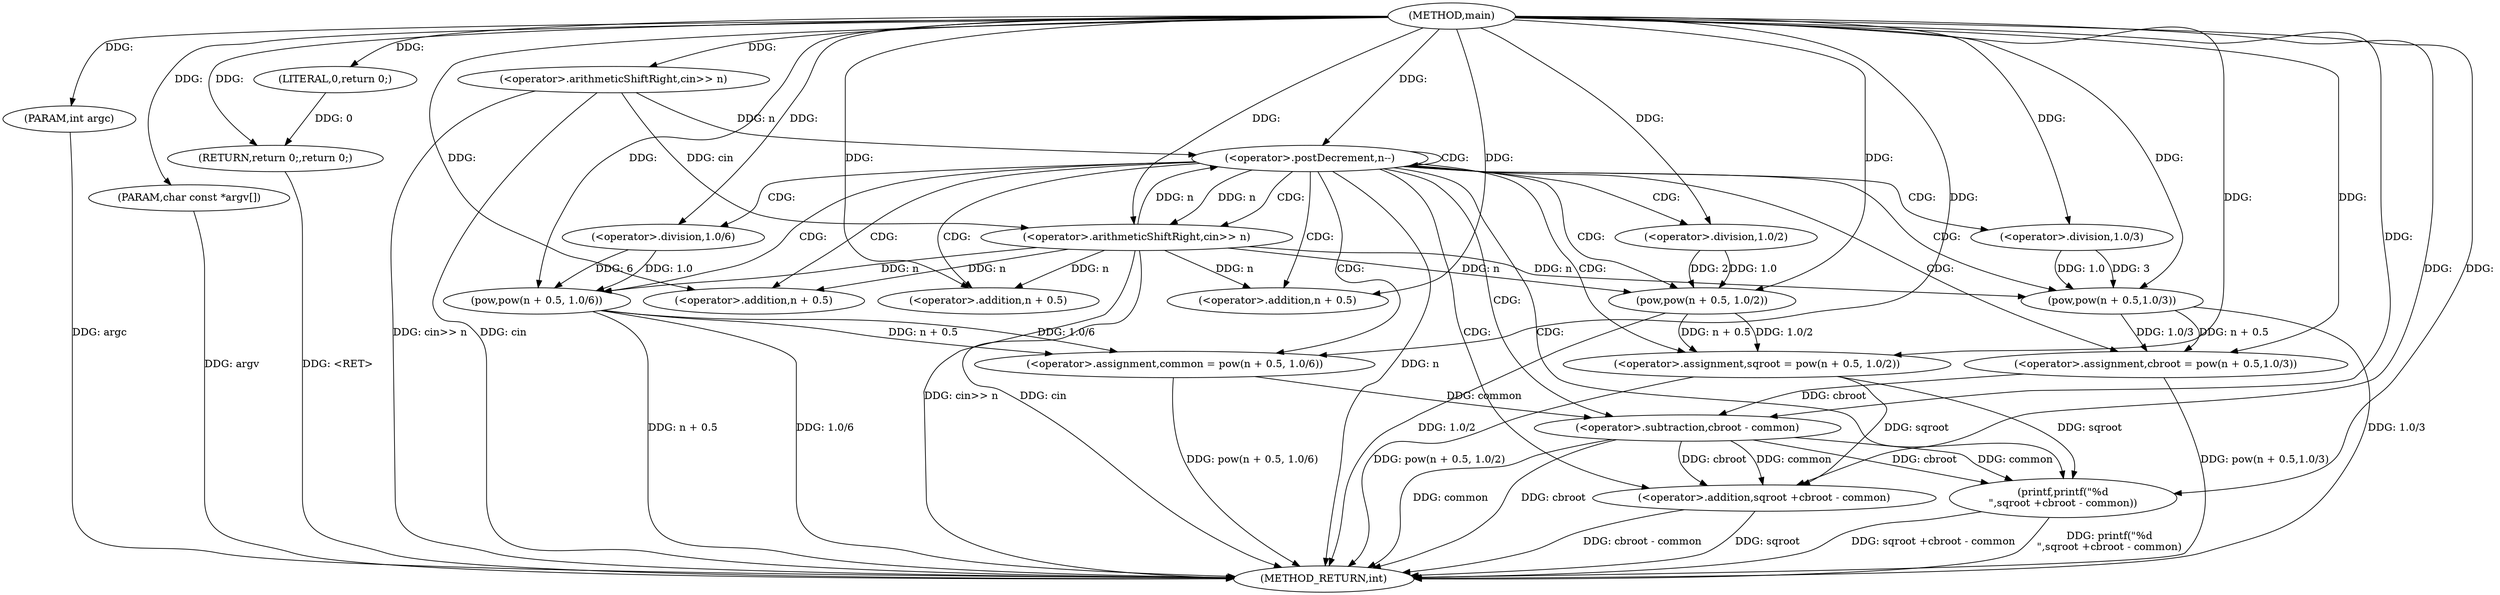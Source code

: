 digraph "main" {  
"1000109" [label = "(METHOD,main)" ]
"1000164" [label = "(METHOD_RETURN,int)" ]
"1000110" [label = "(PARAM,int argc)" ]
"1000111" [label = "(PARAM,char const *argv[])" ]
"1000114" [label = "(<operator>.arithmeticShiftRight,cin>> n)" ]
"1000162" [label = "(RETURN,return 0;,return 0;)" ]
"1000118" [label = "(<operator>.postDecrement,n--)" ]
"1000163" [label = "(LITERAL,0,return 0;)" ]
"1000125" [label = "(<operator>.arithmeticShiftRight,cin>> n)" ]
"1000128" [label = "(<operator>.assignment,sqroot = pow(n + 0.5, 1.0/2))" ]
"1000137" [label = "(<operator>.assignment,cbroot = pow(n + 0.5,1.0/3))" ]
"1000146" [label = "(<operator>.assignment,common = pow(n + 0.5, 1.0/6))" ]
"1000155" [label = "(printf,printf(\"%d\n\",sqroot +cbroot - common))" ]
"1000130" [label = "(pow,pow(n + 0.5, 1.0/2))" ]
"1000139" [label = "(pow,pow(n + 0.5,1.0/3))" ]
"1000148" [label = "(pow,pow(n + 0.5, 1.0/6))" ]
"1000157" [label = "(<operator>.addition,sqroot +cbroot - common)" ]
"1000131" [label = "(<operator>.addition,n + 0.5)" ]
"1000134" [label = "(<operator>.division,1.0/2)" ]
"1000140" [label = "(<operator>.addition,n + 0.5)" ]
"1000143" [label = "(<operator>.division,1.0/3)" ]
"1000149" [label = "(<operator>.addition,n + 0.5)" ]
"1000152" [label = "(<operator>.division,1.0/6)" ]
"1000159" [label = "(<operator>.subtraction,cbroot - common)" ]
  "1000162" -> "1000164"  [ label = "DDG: <RET>"] 
  "1000110" -> "1000164"  [ label = "DDG: argc"] 
  "1000111" -> "1000164"  [ label = "DDG: argv"] 
  "1000114" -> "1000164"  [ label = "DDG: cin"] 
  "1000114" -> "1000164"  [ label = "DDG: cin>> n"] 
  "1000118" -> "1000164"  [ label = "DDG: n"] 
  "1000125" -> "1000164"  [ label = "DDG: cin"] 
  "1000125" -> "1000164"  [ label = "DDG: cin>> n"] 
  "1000130" -> "1000164"  [ label = "DDG: 1.0/2"] 
  "1000128" -> "1000164"  [ label = "DDG: pow(n + 0.5, 1.0/2)"] 
  "1000139" -> "1000164"  [ label = "DDG: 1.0/3"] 
  "1000137" -> "1000164"  [ label = "DDG: pow(n + 0.5,1.0/3)"] 
  "1000148" -> "1000164"  [ label = "DDG: n + 0.5"] 
  "1000148" -> "1000164"  [ label = "DDG: 1.0/6"] 
  "1000146" -> "1000164"  [ label = "DDG: pow(n + 0.5, 1.0/6)"] 
  "1000157" -> "1000164"  [ label = "DDG: sqroot"] 
  "1000159" -> "1000164"  [ label = "DDG: cbroot"] 
  "1000159" -> "1000164"  [ label = "DDG: common"] 
  "1000157" -> "1000164"  [ label = "DDG: cbroot - common"] 
  "1000155" -> "1000164"  [ label = "DDG: sqroot +cbroot - common"] 
  "1000155" -> "1000164"  [ label = "DDG: printf(\"%d\n\",sqroot +cbroot - common)"] 
  "1000109" -> "1000110"  [ label = "DDG: "] 
  "1000109" -> "1000111"  [ label = "DDG: "] 
  "1000163" -> "1000162"  [ label = "DDG: 0"] 
  "1000109" -> "1000162"  [ label = "DDG: "] 
  "1000109" -> "1000114"  [ label = "DDG: "] 
  "1000109" -> "1000163"  [ label = "DDG: "] 
  "1000114" -> "1000118"  [ label = "DDG: n"] 
  "1000109" -> "1000118"  [ label = "DDG: "] 
  "1000125" -> "1000118"  [ label = "DDG: n"] 
  "1000130" -> "1000128"  [ label = "DDG: n + 0.5"] 
  "1000130" -> "1000128"  [ label = "DDG: 1.0/2"] 
  "1000139" -> "1000137"  [ label = "DDG: 1.0/3"] 
  "1000139" -> "1000137"  [ label = "DDG: n + 0.5"] 
  "1000148" -> "1000146"  [ label = "DDG: 1.0/6"] 
  "1000148" -> "1000146"  [ label = "DDG: n + 0.5"] 
  "1000114" -> "1000125"  [ label = "DDG: cin"] 
  "1000109" -> "1000125"  [ label = "DDG: "] 
  "1000118" -> "1000125"  [ label = "DDG: n"] 
  "1000109" -> "1000128"  [ label = "DDG: "] 
  "1000109" -> "1000137"  [ label = "DDG: "] 
  "1000109" -> "1000146"  [ label = "DDG: "] 
  "1000109" -> "1000155"  [ label = "DDG: "] 
  "1000159" -> "1000155"  [ label = "DDG: common"] 
  "1000159" -> "1000155"  [ label = "DDG: cbroot"] 
  "1000128" -> "1000155"  [ label = "DDG: sqroot"] 
  "1000125" -> "1000130"  [ label = "DDG: n"] 
  "1000109" -> "1000130"  [ label = "DDG: "] 
  "1000134" -> "1000130"  [ label = "DDG: 2"] 
  "1000134" -> "1000130"  [ label = "DDG: 1.0"] 
  "1000109" -> "1000139"  [ label = "DDG: "] 
  "1000125" -> "1000139"  [ label = "DDG: n"] 
  "1000143" -> "1000139"  [ label = "DDG: 3"] 
  "1000143" -> "1000139"  [ label = "DDG: 1.0"] 
  "1000109" -> "1000148"  [ label = "DDG: "] 
  "1000125" -> "1000148"  [ label = "DDG: n"] 
  "1000152" -> "1000148"  [ label = "DDG: 6"] 
  "1000152" -> "1000148"  [ label = "DDG: 1.0"] 
  "1000128" -> "1000157"  [ label = "DDG: sqroot"] 
  "1000109" -> "1000157"  [ label = "DDG: "] 
  "1000159" -> "1000157"  [ label = "DDG: common"] 
  "1000159" -> "1000157"  [ label = "DDG: cbroot"] 
  "1000125" -> "1000131"  [ label = "DDG: n"] 
  "1000109" -> "1000131"  [ label = "DDG: "] 
  "1000109" -> "1000134"  [ label = "DDG: "] 
  "1000109" -> "1000140"  [ label = "DDG: "] 
  "1000125" -> "1000140"  [ label = "DDG: n"] 
  "1000109" -> "1000143"  [ label = "DDG: "] 
  "1000109" -> "1000149"  [ label = "DDG: "] 
  "1000125" -> "1000149"  [ label = "DDG: n"] 
  "1000109" -> "1000152"  [ label = "DDG: "] 
  "1000137" -> "1000159"  [ label = "DDG: cbroot"] 
  "1000109" -> "1000159"  [ label = "DDG: "] 
  "1000146" -> "1000159"  [ label = "DDG: common"] 
  "1000118" -> "1000125"  [ label = "CDG: "] 
  "1000118" -> "1000131"  [ label = "CDG: "] 
  "1000118" -> "1000143"  [ label = "CDG: "] 
  "1000118" -> "1000159"  [ label = "CDG: "] 
  "1000118" -> "1000128"  [ label = "CDG: "] 
  "1000118" -> "1000155"  [ label = "CDG: "] 
  "1000118" -> "1000137"  [ label = "CDG: "] 
  "1000118" -> "1000152"  [ label = "CDG: "] 
  "1000118" -> "1000130"  [ label = "CDG: "] 
  "1000118" -> "1000139"  [ label = "CDG: "] 
  "1000118" -> "1000148"  [ label = "CDG: "] 
  "1000118" -> "1000146"  [ label = "CDG: "] 
  "1000118" -> "1000118"  [ label = "CDG: "] 
  "1000118" -> "1000157"  [ label = "CDG: "] 
  "1000118" -> "1000149"  [ label = "CDG: "] 
  "1000118" -> "1000140"  [ label = "CDG: "] 
  "1000118" -> "1000134"  [ label = "CDG: "] 
}
